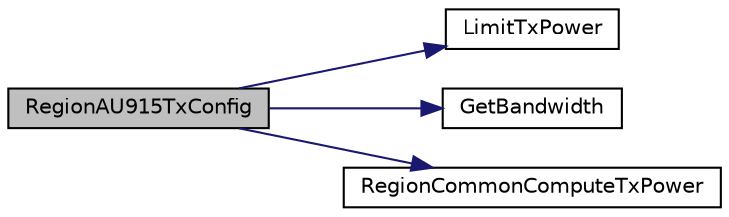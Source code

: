 digraph "RegionAU915TxConfig"
{
  edge [fontname="Helvetica",fontsize="10",labelfontname="Helvetica",labelfontsize="10"];
  node [fontname="Helvetica",fontsize="10",shape=record];
  rankdir="LR";
  Node85 [label="RegionAU915TxConfig",height=0.2,width=0.4,color="black", fillcolor="grey75", style="filled", fontcolor="black"];
  Node85 -> Node86 [color="midnightblue",fontsize="10",style="solid",fontname="Helvetica"];
  Node86 [label="LimitTxPower",height=0.2,width=0.4,color="black", fillcolor="white", style="filled",URL="$_region_a_u915_8c.html#af2821991c6e6dad3e196b01f6cf1d542"];
  Node85 -> Node87 [color="midnightblue",fontsize="10",style="solid",fontname="Helvetica"];
  Node87 [label="GetBandwidth",height=0.2,width=0.4,color="black", fillcolor="white", style="filled",URL="$_region_a_u915_8c.html#afbe81e6d36760141722791d216d4ac60"];
  Node85 -> Node88 [color="midnightblue",fontsize="10",style="solid",fontname="Helvetica"];
  Node88 [label="RegionCommonComputeTxPower",height=0.2,width=0.4,color="black", fillcolor="white", style="filled",URL="$group___r_e_g_i_o_n_c_o_m_m_o_n.html#gaa92800c8e9ce21366d383d14878cc391",tooltip="Computes the txPower, based on the max EIRP and the antenna gain. "];
}
